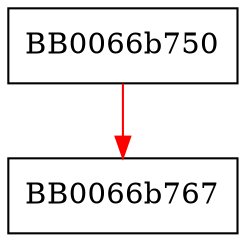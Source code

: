 digraph GENERAL_NAME_print {
  node [shape="box"];
  graph [splines=ortho];
  BB0066b750 -> BB0066b767 [color="red"];
}